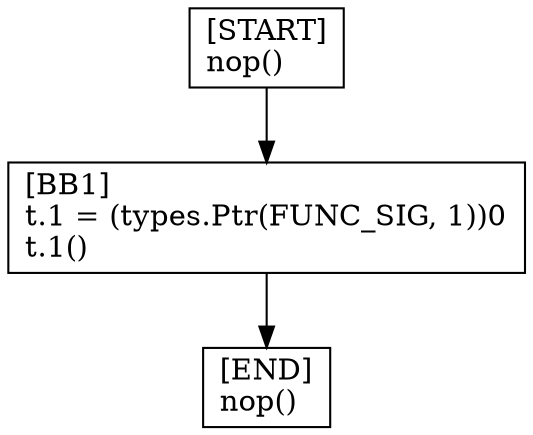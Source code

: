 digraph {
  node [shape=box]
  END [label="[END]\lnop()\l"];
  START [label="[START]\lnop()\l"];
  BB1 [label="[BB1]\lt.1 = (types.Ptr(FUNC_SIG, 1))0\lt.1()\l"];
  BB1 -> END;
  START -> BB1;
}
